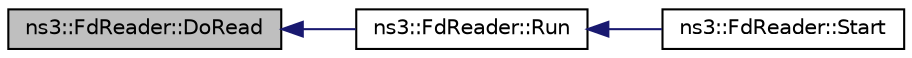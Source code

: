 digraph "ns3::FdReader::DoRead"
{
  edge [fontname="Helvetica",fontsize="10",labelfontname="Helvetica",labelfontsize="10"];
  node [fontname="Helvetica",fontsize="10",shape=record];
  rankdir="LR";
  Node1 [label="ns3::FdReader::DoRead",height=0.2,width=0.4,color="black", fillcolor="grey75", style="filled", fontcolor="black"];
  Node1 -> Node2 [dir="back",color="midnightblue",fontsize="10",style="solid"];
  Node2 [label="ns3::FdReader::Run",height=0.2,width=0.4,color="black", fillcolor="white", style="filled",URL="$d1/dcf/classns3_1_1FdReader.html#abac0b41fc484fbc47c37a14174bddb03"];
  Node2 -> Node3 [dir="back",color="midnightblue",fontsize="10",style="solid"];
  Node3 [label="ns3::FdReader::Start",height=0.2,width=0.4,color="black", fillcolor="white", style="filled",URL="$d1/dcf/classns3_1_1FdReader.html#aad8139555df8e9fd58e819f19547a42d"];
}

